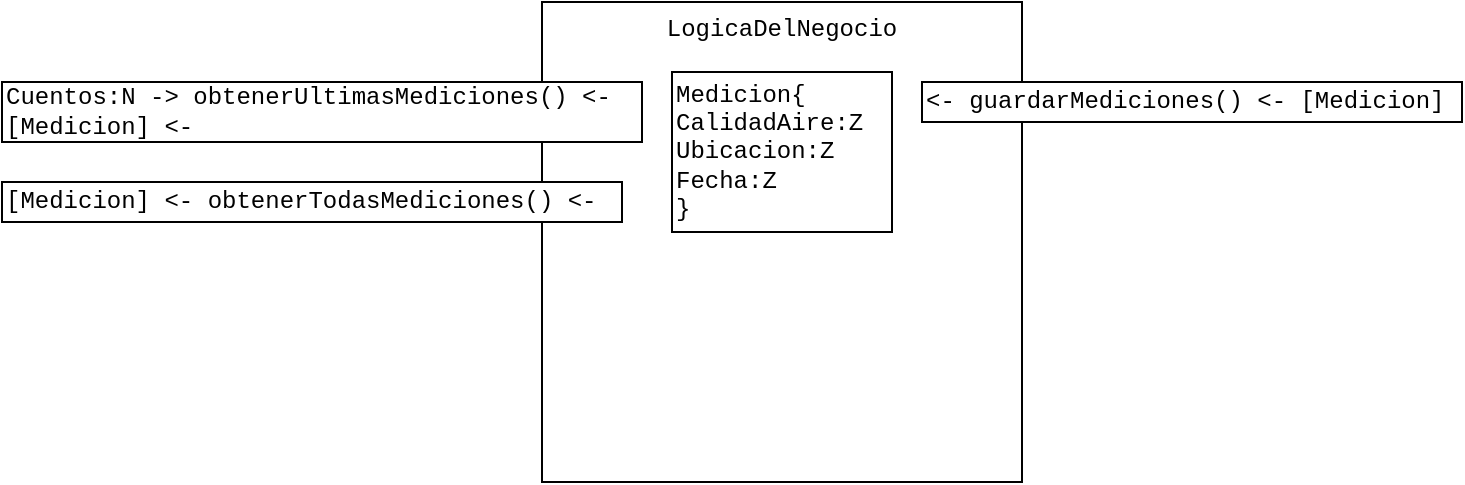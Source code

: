 <mxfile version="15.2.7" type="device"><diagram id="83vqJ517W4KgbR0G9yyd" name="Pàgina-1"><mxGraphModel dx="1788" dy="541" grid="1" gridSize="10" guides="1" tooltips="1" connect="1" arrows="1" fold="1" page="1" pageScale="1" pageWidth="827" pageHeight="1169" math="0" shadow="0"><root><mxCell id="0"/><mxCell id="1" parent="0"/><mxCell id="dCNR-ieOOJFyXfkOluJp-1" value="LogicaDelNegocio" style="whiteSpace=wrap;html=1;aspect=fixed;fontFamily=Courier New;align=center;verticalAlign=top;" parent="1" vertex="1"><mxGeometry x="200" y="210" width="240" height="240" as="geometry"/></mxCell><mxCell id="dCNR-ieOOJFyXfkOluJp-2" value="Cuentos:N -&amp;gt; obtenerUltimasMediciones() &amp;lt;-&lt;br&gt;[Medicion] &amp;lt;-" style="rounded=0;whiteSpace=wrap;html=1;autosize=1;fontFamily=Courier New;align=left;" parent="1" vertex="1"><mxGeometry x="-70" y="250" width="320" height="30" as="geometry"/></mxCell><mxCell id="dCNR-ieOOJFyXfkOluJp-9" value="[Medicion] &amp;lt;-&amp;nbsp;obtenerTodasMediciones() &amp;lt;-" style="rounded=0;whiteSpace=wrap;html=1;autosize=1;fontFamily=Courier New;align=left;" parent="1" vertex="1"><mxGeometry x="-70" y="300" width="310" height="20" as="geometry"/></mxCell><mxCell id="dCNR-ieOOJFyXfkOluJp-12" value="&amp;lt;- guardarMediciones() &amp;lt;- [Medicion]" style="rounded=0;whiteSpace=wrap;html=1;autosize=1;fontFamily=Courier New;align=left;" parent="1" vertex="1"><mxGeometry x="390" y="250" width="270" height="20" as="geometry"/></mxCell><mxCell id="dCNR-ieOOJFyXfkOluJp-13" value="Medicion{&lt;br&gt;CalidadAire:Z&lt;br&gt;Ubicacion:Z&lt;br&gt;Fecha:Z&lt;br&gt;}" style="rounded=0;whiteSpace=wrap;html=1;autosize=1;fontFamily=Courier New;align=left;" parent="1" vertex="1"><mxGeometry x="265" y="245" width="110" height="80" as="geometry"/></mxCell></root></mxGraphModel></diagram></mxfile>